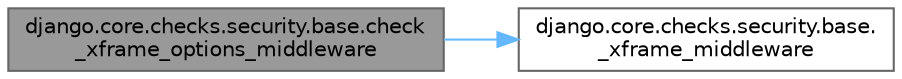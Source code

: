digraph "django.core.checks.security.base.check_xframe_options_middleware"
{
 // LATEX_PDF_SIZE
  bgcolor="transparent";
  edge [fontname=Helvetica,fontsize=10,labelfontname=Helvetica,labelfontsize=10];
  node [fontname=Helvetica,fontsize=10,shape=box,height=0.2,width=0.4];
  rankdir="LR";
  Node1 [id="Node000001",label="django.core.checks.security.base.check\l_xframe_options_middleware",height=0.2,width=0.4,color="gray40", fillcolor="grey60", style="filled", fontcolor="black",tooltip=" "];
  Node1 -> Node2 [id="edge1_Node000001_Node000002",color="steelblue1",style="solid",tooltip=" "];
  Node2 [id="Node000002",label="django.core.checks.security.base.\l_xframe_middleware",height=0.2,width=0.4,color="grey40", fillcolor="white", style="filled",URL="$namespacedjango_1_1core_1_1checks_1_1security_1_1base.html#a8404ab350ba6b3819e7edb708320102a",tooltip=" "];
}
